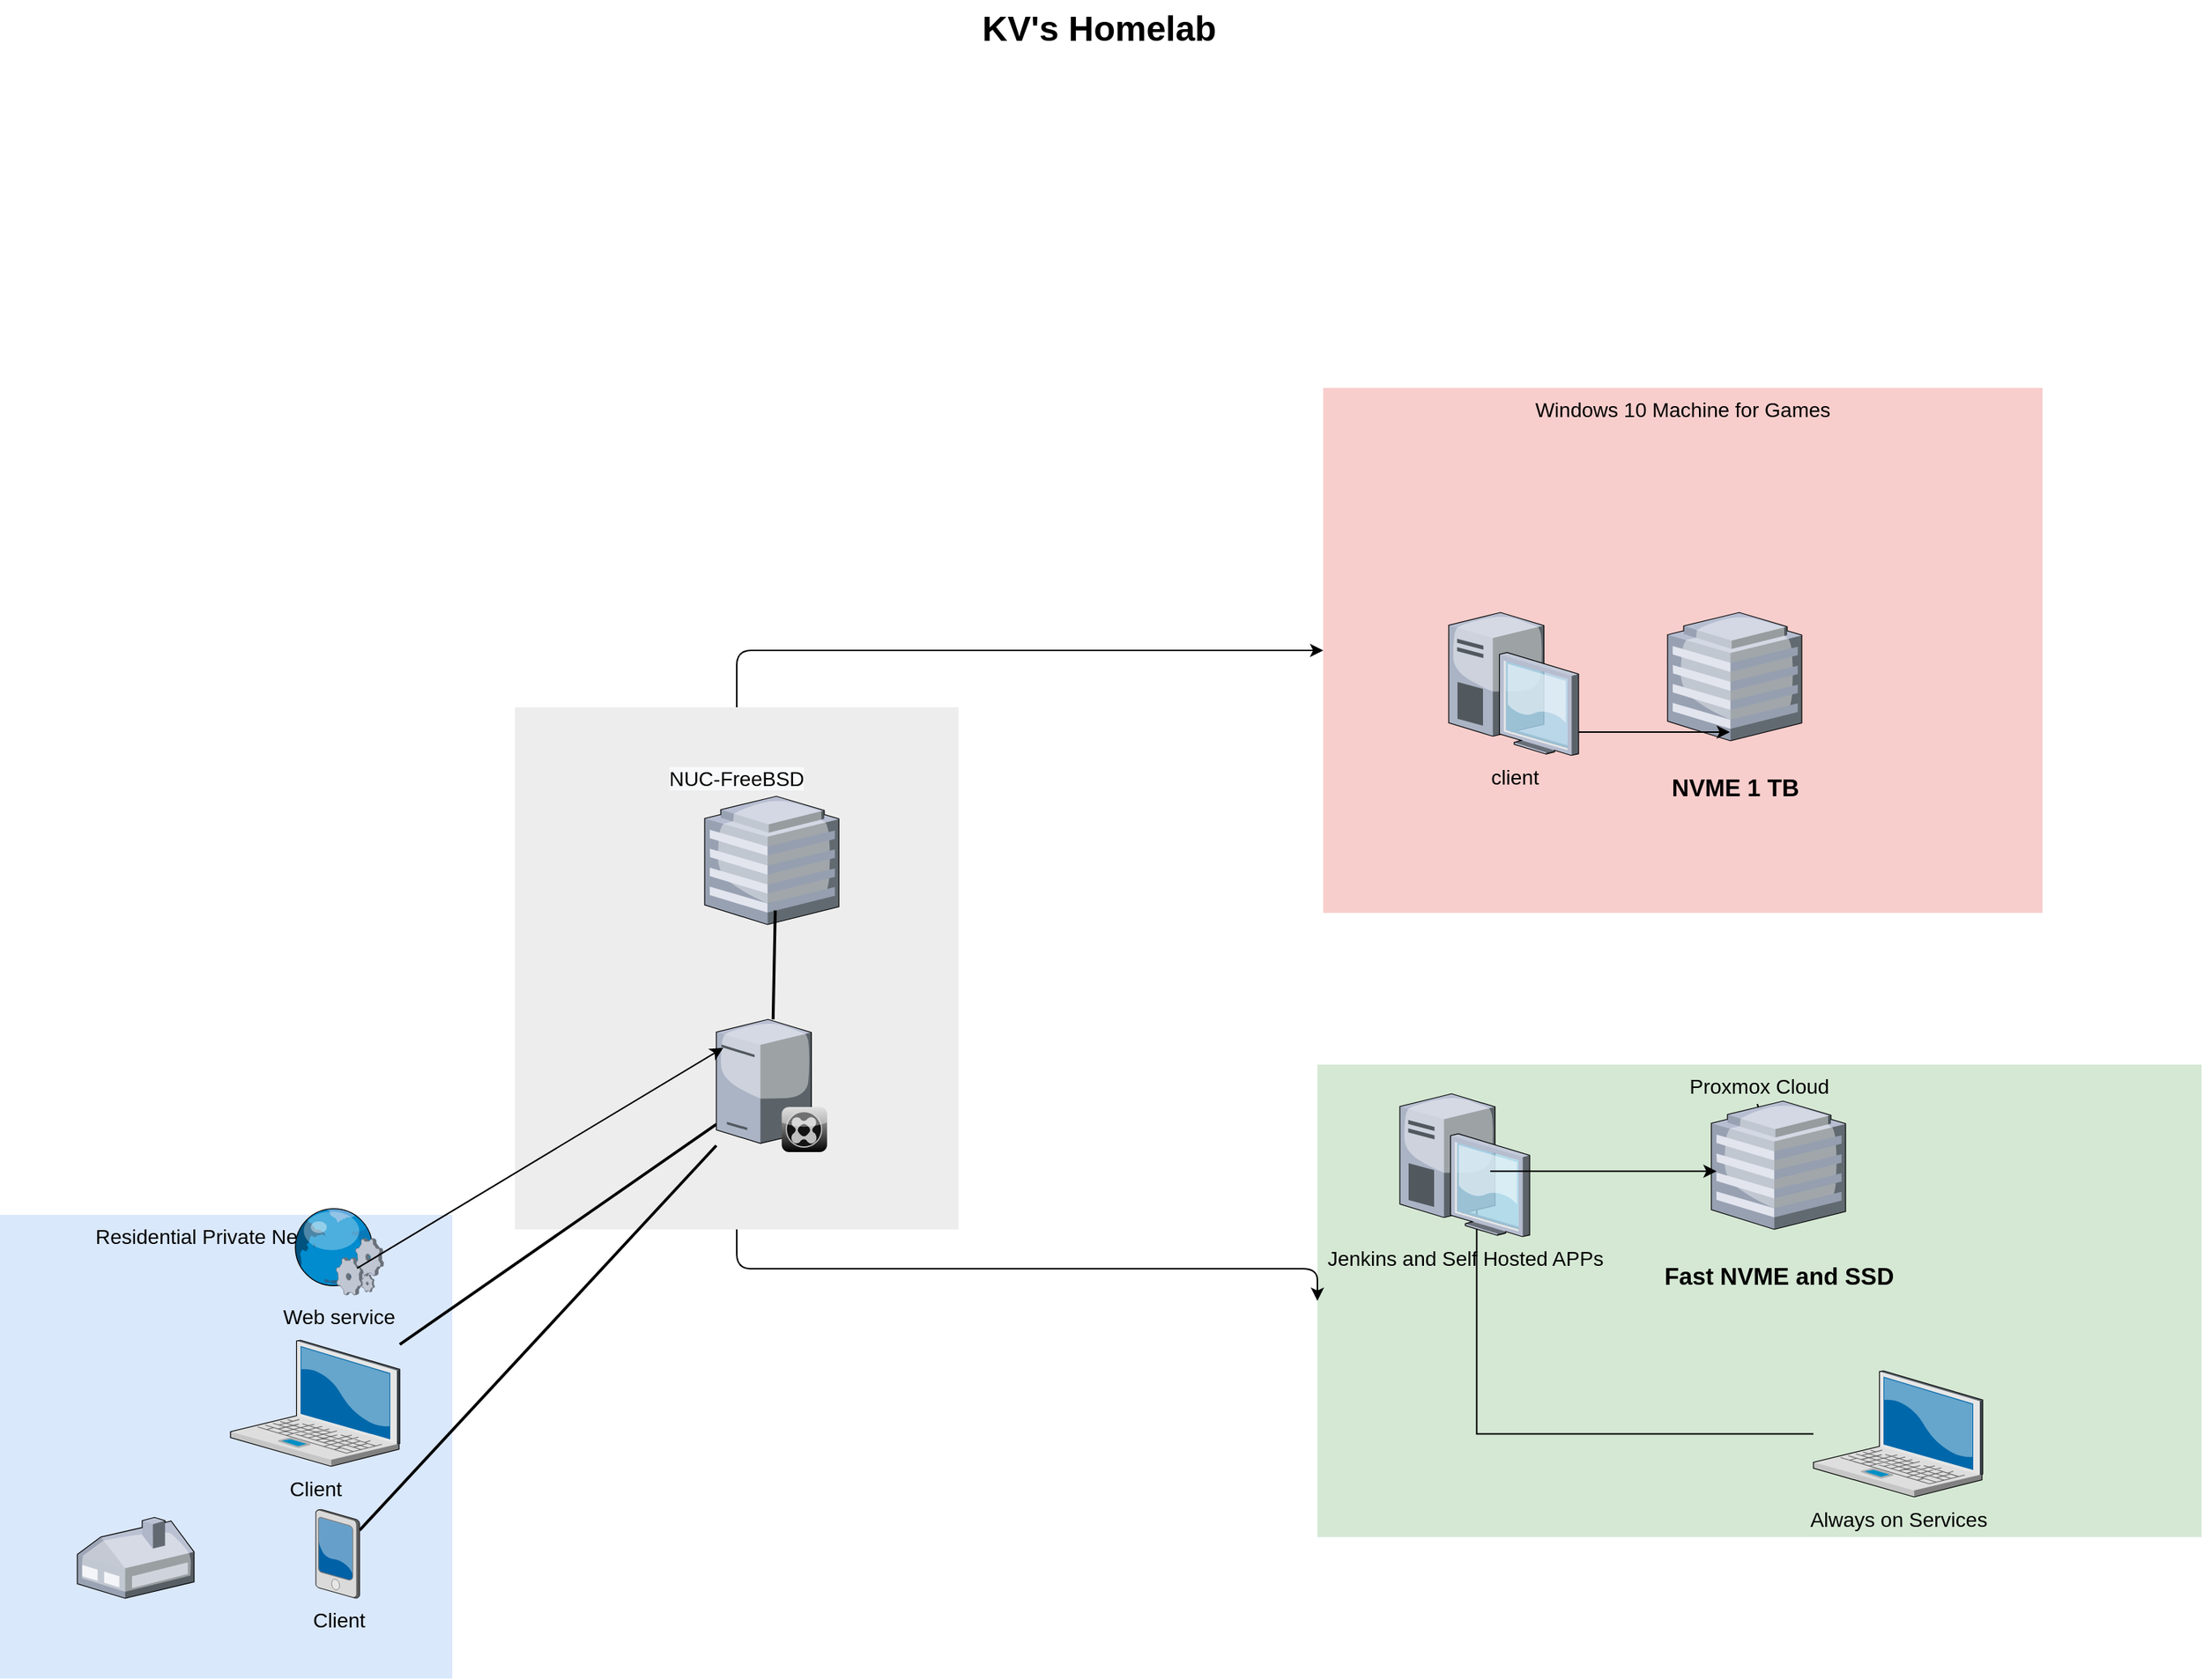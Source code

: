 <mxfile version="14.1.2" type="github">
  <diagram name="Page-1" id="e3a06f82-3646-2815-327d-82caf3d4e204">
    <mxGraphModel dx="1413" dy="824" grid="1" gridSize="10" guides="1" tooltips="1" connect="1" arrows="1" fold="1" page="1" pageScale="1.5" pageWidth="1169" pageHeight="826" background="none" math="0" shadow="0">
      <root>
        <mxCell id="0" style=";html=1;" />
        <mxCell id="1" style=";html=1;" parent="0" />
        <mxCell id="6a7d8f32e03d9370-61" value="Windows 10 Machine for Games" style="whiteSpace=wrap;html=1;fillColor=#f8cecc;fontSize=14;strokeColor=none;verticalAlign=top;" parent="1" vertex="1">
          <mxGeometry x="1084" y="296" width="493" height="360" as="geometry" />
        </mxCell>
        <mxCell id="6a7d8f32e03d9370-60" value="Proxmox Cloud&lt;br&gt;\" style="whiteSpace=wrap;html=1;fillColor=#d5e8d4;fontSize=14;strokeColor=none;verticalAlign=top;" parent="1" vertex="1">
          <mxGeometry x="1080" y="760" width="606" height="324" as="geometry" />
        </mxCell>
        <mxCell id="6a7d8f32e03d9370-59" value="&#xa;&#xa;&lt;span style=&quot;color: rgb(0, 0, 0); font-family: helvetica; font-size: 14px; font-style: normal; font-weight: 400; letter-spacing: normal; text-align: center; text-indent: 0px; text-transform: none; word-spacing: 0px; background-color: rgb(248, 249, 250); display: inline; float: none;&quot;&gt;NUC-FreeBSD&lt;/span&gt;&#xa;&#xa;" style="whiteSpace=wrap;html=1;fillColor=#EDEDED;fontSize=14;strokeColor=none;verticalAlign=top;" parent="1" vertex="1">
          <mxGeometry x="530" y="515" width="304" height="358" as="geometry" />
        </mxCell>
        <mxCell id="6a7d8f32e03d9370-58" value="Residential Private Networks" style="whiteSpace=wrap;html=1;fillColor=#dae8fc;fontSize=14;strokeColor=none;verticalAlign=top;" parent="1" vertex="1">
          <mxGeometry x="177" y="863" width="310" height="318" as="geometry" />
        </mxCell>
        <mxCell id="6a7d8f32e03d9370-36" style="edgeStyle=none;rounded=0;html=1;startSize=10;endSize=10;jettySize=auto;orthogonalLoop=1;fontSize=14;endArrow=none;endFill=0;strokeWidth=2;" parent="1" source="6a7d8f32e03d9370-1" target="6a7d8f32e03d9370-14" edge="1">
          <mxGeometry relative="1" as="geometry" />
        </mxCell>
        <mxCell id="6a7d8f32e03d9370-1" value="Client" style="verticalLabelPosition=bottom;aspect=fixed;html=1;verticalAlign=top;strokeColor=none;shape=mxgraph.citrix.laptop_2;fillColor=#66B2FF;gradientColor=#0066CC;fontSize=14;" parent="1" vertex="1">
          <mxGeometry x="335.0" y="949" width="116" height="86.5" as="geometry" />
        </mxCell>
        <mxCell id="YFhsmfpUHjHRVl7KjOp5-5" value="" style="edgeStyle=orthogonalEdgeStyle;rounded=0;orthogonalLoop=1;jettySize=auto;html=1;entryX=0.592;entryY=0.703;entryDx=0;entryDy=0;entryPerimeter=0;" edge="1" parent="1" source="6a7d8f32e03d9370-2" target="YFhsmfpUHjHRVl7KjOp5-9">
          <mxGeometry relative="1" as="geometry">
            <mxPoint x="1023" y="858" as="targetPoint" />
          </mxGeometry>
        </mxCell>
        <mxCell id="6a7d8f32e03d9370-2" value="Always on Services" style="verticalLabelPosition=bottom;aspect=fixed;html=1;verticalAlign=top;strokeColor=none;shape=mxgraph.citrix.laptop_2;fillColor=#66B2FF;gradientColor=#0066CC;fontSize=14;" parent="1" vertex="1">
          <mxGeometry x="1420" y="970" width="116" height="86.5" as="geometry" />
        </mxCell>
        <mxCell id="6a7d8f32e03d9370-37" style="edgeStyle=none;rounded=0;html=1;startSize=10;endSize=10;jettySize=auto;orthogonalLoop=1;fontSize=14;endArrow=none;endFill=0;strokeWidth=2;" parent="1" source="6a7d8f32e03d9370-6" target="6a7d8f32e03d9370-14" edge="1">
          <mxGeometry relative="1" as="geometry" />
        </mxCell>
        <mxCell id="6a7d8f32e03d9370-6" value="Client" style="verticalLabelPosition=bottom;aspect=fixed;html=1;verticalAlign=top;strokeColor=none;shape=mxgraph.citrix.pda;fillColor=#66B2FF;gradientColor=#0066CC;fontSize=14;" parent="1" vertex="1">
          <mxGeometry x="393.5" y="1065" width="30" height="61" as="geometry" />
        </mxCell>
        <mxCell id="6a7d8f32e03d9370-14" value="" style="verticalLabelPosition=bottom;aspect=fixed;html=1;verticalAlign=top;strokeColor=none;shape=mxgraph.citrix.xenclient_synchronizer;fillColor=#CCCCCC;gradientColor=#000000;gradientDirection=south;fontSize=14;" parent="1" vertex="1">
          <mxGeometry x="668.0" y="729" width="76" height="91" as="geometry" />
        </mxCell>
        <mxCell id="6a7d8f32e03d9370-23" value="" style="verticalLabelPosition=bottom;aspect=fixed;html=1;verticalAlign=top;strokeColor=none;shape=mxgraph.citrix.home_office;fillColor=#66B2FF;gradientColor=#0066CC;fontSize=14;" parent="1" vertex="1">
          <mxGeometry x="230" y="1070.5" width="80" height="55.5" as="geometry" />
        </mxCell>
        <mxCell id="6a7d8f32e03d9370-30" value="Web service" style="verticalLabelPosition=bottom;aspect=fixed;html=1;verticalAlign=top;strokeColor=none;shape=mxgraph.citrix.web_service;fillColor=#66B2FF;gradientColor=#0066CC;fontSize=14;" parent="1" vertex="1">
          <mxGeometry x="377" y="858" width="63" height="60" as="geometry" />
        </mxCell>
        <mxCell id="6a7d8f32e03d9370-62" value="KV&#39;s Homelab" style="text;strokeColor=none;fillColor=none;html=1;fontSize=24;fontStyle=1;verticalAlign=middle;align=center;" parent="1" vertex="1">
          <mxGeometry x="499" y="30" width="861" height="40" as="geometry" />
        </mxCell>
        <mxCell id="6a7d8f32e03d9370-24" value="" style="verticalLabelPosition=bottom;aspect=fixed;html=1;verticalAlign=top;strokeColor=none;shape=mxgraph.citrix.hq_enterprise;fillColor=#66B2FF;gradientColor=#0066CC;fontSize=14;" parent="1" vertex="1">
          <mxGeometry x="660" y="576" width="92" height="88" as="geometry" />
        </mxCell>
        <mxCell id="YFhsmfpUHjHRVl7KjOp5-1" style="edgeStyle=none;rounded=0;html=1;startSize=10;endSize=10;jettySize=auto;orthogonalLoop=1;fontSize=14;endArrow=none;endFill=0;strokeWidth=2;entryX=0.526;entryY=0.89;entryDx=0;entryDy=0;entryPerimeter=0;" edge="1" parent="1" source="6a7d8f32e03d9370-14" target="6a7d8f32e03d9370-24">
          <mxGeometry relative="1" as="geometry">
            <mxPoint x="675.0" y="976" as="sourcePoint" />
            <mxPoint x="675" y="850" as="targetPoint" />
          </mxGeometry>
        </mxCell>
        <mxCell id="YFhsmfpUHjHRVl7KjOp5-3" value="" style="endArrow=classic;html=1;exitX=0.71;exitY=0.695;exitDx=0;exitDy=0;exitPerimeter=0;entryX=0.062;entryY=0.214;entryDx=0;entryDy=0;entryPerimeter=0;" edge="1" parent="1" source="6a7d8f32e03d9370-30" target="6a7d8f32e03d9370-14">
          <mxGeometry width="50" height="50" relative="1" as="geometry">
            <mxPoint x="600" y="920" as="sourcePoint" />
            <mxPoint x="650" y="870" as="targetPoint" />
          </mxGeometry>
        </mxCell>
        <mxCell id="YFhsmfpUHjHRVl7KjOp5-9" value="Jenkins and Self Hosted APPs" style="verticalLabelPosition=bottom;aspect=fixed;html=1;verticalAlign=top;strokeColor=none;shape=mxgraph.citrix.desktop;fillColor=#66B2FF;gradientColor=#0066CC;fontSize=14;" vertex="1" parent="1">
          <mxGeometry x="1136.5" y="780" width="89" height="98" as="geometry" />
        </mxCell>
        <mxCell id="YFhsmfpUHjHRVl7KjOp5-10" value="client" style="verticalLabelPosition=bottom;aspect=fixed;html=1;verticalAlign=top;strokeColor=none;shape=mxgraph.citrix.desktop;fillColor=#66B2FF;gradientColor=#0066CC;fontSize=14;" vertex="1" parent="1">
          <mxGeometry x="1170" y="450" width="89" height="98" as="geometry" />
        </mxCell>
        <mxCell id="YFhsmfpUHjHRVl7KjOp5-15" value="" style="edgeStyle=elbowEdgeStyle;elbow=vertical;endArrow=classic;html=1;exitX=0.5;exitY=0;exitDx=0;exitDy=0;entryX=0;entryY=0.5;entryDx=0;entryDy=0;" edge="1" parent="1" source="6a7d8f32e03d9370-59" target="6a7d8f32e03d9370-61">
          <mxGeometry width="50" height="50" relative="1" as="geometry">
            <mxPoint x="930" y="730" as="sourcePoint" />
            <mxPoint x="980" y="680" as="targetPoint" />
            <Array as="points">
              <mxPoint x="1000" y="476" />
            </Array>
          </mxGeometry>
        </mxCell>
        <mxCell id="YFhsmfpUHjHRVl7KjOp5-16" value="" style="edgeStyle=elbowEdgeStyle;elbow=vertical;endArrow=classic;html=1;entryX=0;entryY=0.5;entryDx=0;entryDy=0;" edge="1" parent="1" source="6a7d8f32e03d9370-59" target="6a7d8f32e03d9370-60">
          <mxGeometry width="50" height="50" relative="1" as="geometry">
            <mxPoint x="830" y="710" as="sourcePoint" />
            <mxPoint x="1094" y="486" as="targetPoint" />
            <Array as="points">
              <mxPoint x="1020" y="900" />
            </Array>
          </mxGeometry>
        </mxCell>
        <mxCell id="YFhsmfpUHjHRVl7KjOp5-17" value="&lt;h3&gt;Fast NVME and SSD&lt;/h3&gt;&lt;div&gt;&lt;br&gt;&lt;/div&gt;" style="verticalLabelPosition=bottom;aspect=fixed;html=1;verticalAlign=top;strokeColor=none;shape=mxgraph.citrix.hq_enterprise;fillColor=#66B2FF;gradientColor=#0066CC;fontSize=14;" vertex="1" parent="1">
          <mxGeometry x="1350" y="785" width="92" height="88" as="geometry" />
        </mxCell>
        <mxCell id="YFhsmfpUHjHRVl7KjOp5-21" value="" style="edgeStyle=elbowEdgeStyle;elbow=horizontal;endArrow=classic;html=1;exitX=0.696;exitY=0.542;exitDx=0;exitDy=0;exitPerimeter=0;entryX=0.039;entryY=0.547;entryDx=0;entryDy=0;entryPerimeter=0;" edge="1" parent="1" source="YFhsmfpUHjHRVl7KjOp5-9" target="YFhsmfpUHjHRVl7KjOp5-17">
          <mxGeometry width="50" height="50" relative="1" as="geometry">
            <mxPoint x="930" y="730" as="sourcePoint" />
            <mxPoint x="980" y="680" as="targetPoint" />
          </mxGeometry>
        </mxCell>
        <mxCell id="YFhsmfpUHjHRVl7KjOp5-22" value="&lt;h3&gt;NVME 1 TB&lt;/h3&gt;" style="verticalLabelPosition=bottom;aspect=fixed;html=1;verticalAlign=top;strokeColor=none;shape=mxgraph.citrix.hq_enterprise;fillColor=#66B2FF;gradientColor=#0066CC;fontSize=14;" vertex="1" parent="1">
          <mxGeometry x="1320" y="450" width="92" height="88" as="geometry" />
        </mxCell>
        <mxCell id="YFhsmfpUHjHRVl7KjOp5-23" value="" style="edgeStyle=elbowEdgeStyle;elbow=vertical;endArrow=classic;html=1;entryX=0.464;entryY=0.929;entryDx=0;entryDy=0;entryPerimeter=0;" edge="1" parent="1" source="YFhsmfpUHjHRVl7KjOp5-10" target="YFhsmfpUHjHRVl7KjOp5-22">
          <mxGeometry width="50" height="50" relative="1" as="geometry">
            <mxPoint x="930" y="730" as="sourcePoint" />
            <mxPoint x="980" y="680" as="targetPoint" />
          </mxGeometry>
        </mxCell>
      </root>
    </mxGraphModel>
  </diagram>
</mxfile>
